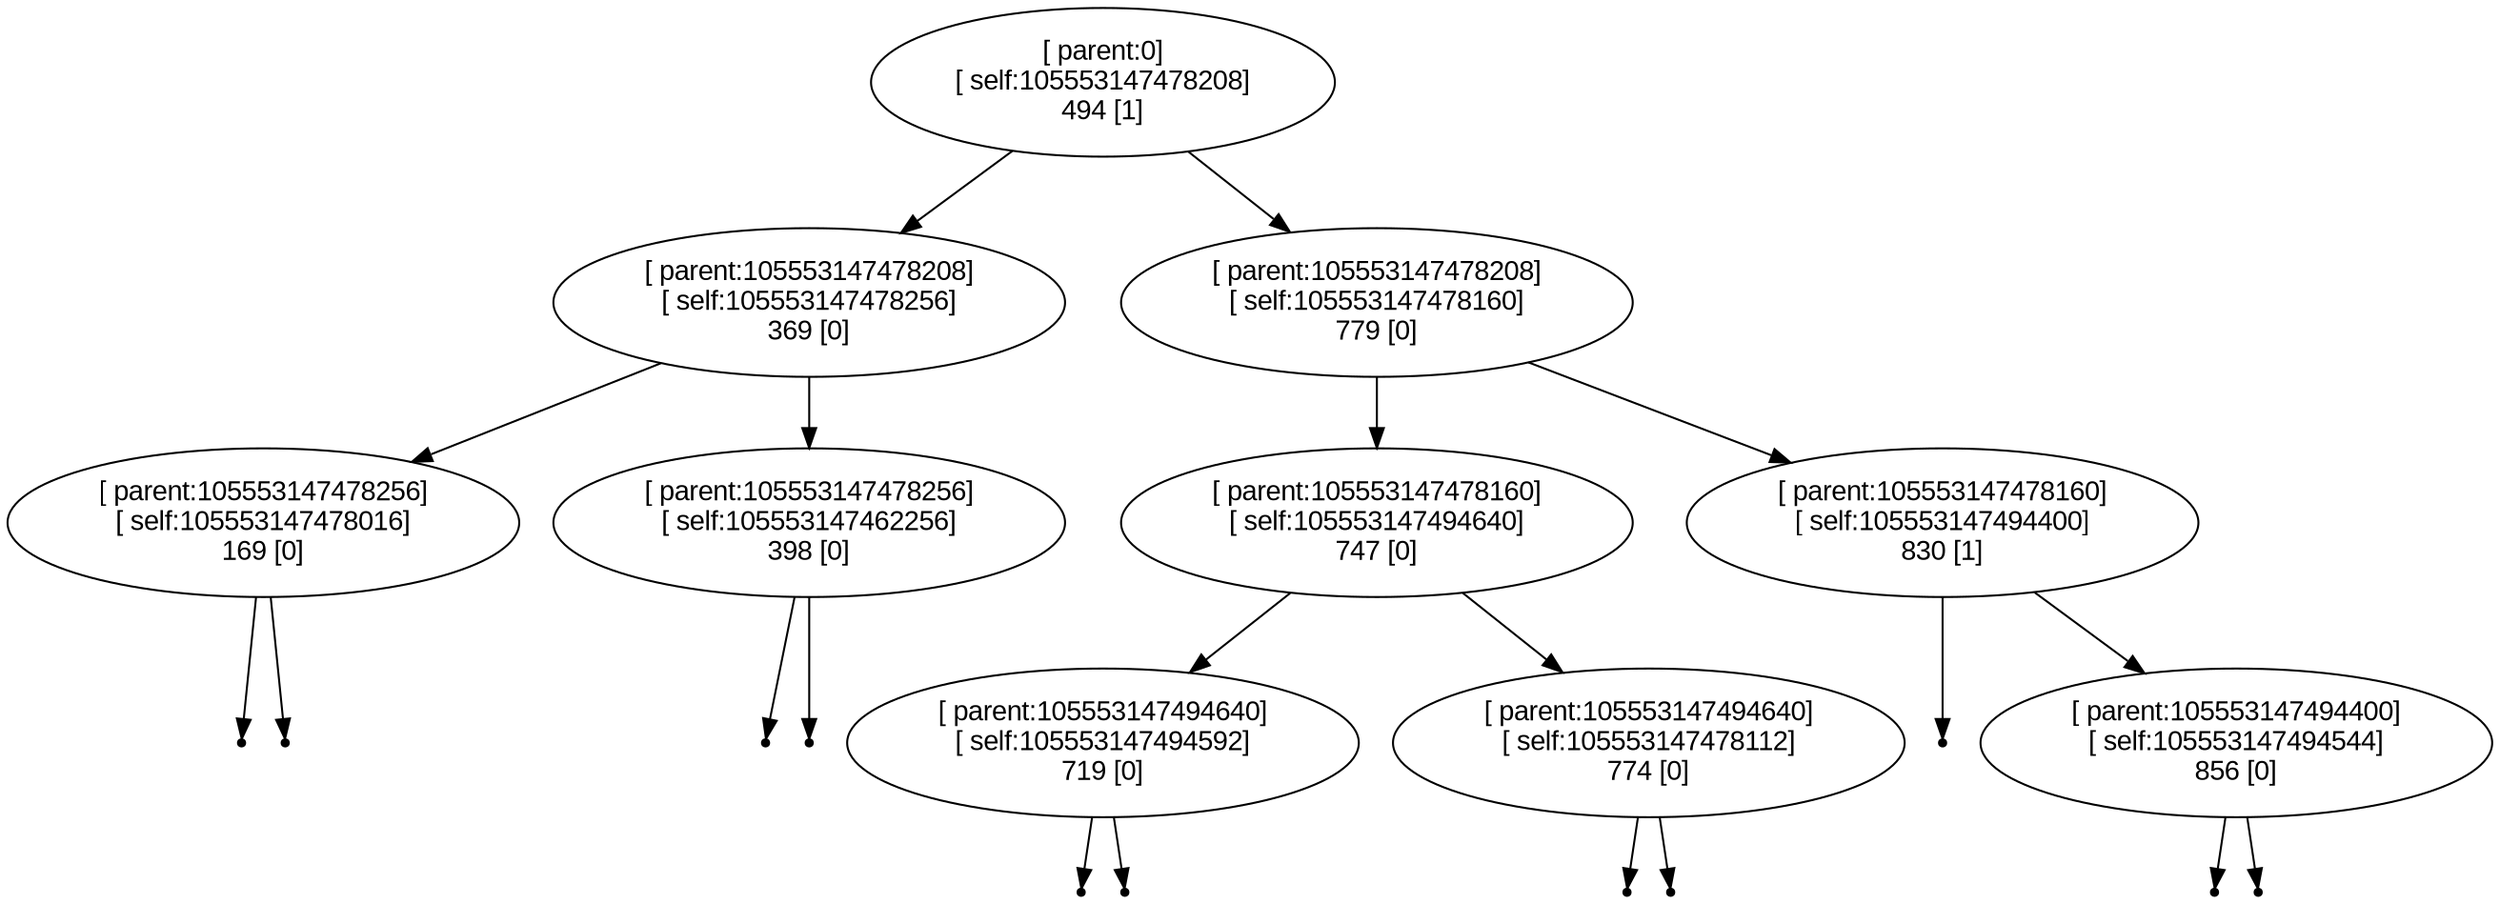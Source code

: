 digraph BST {
    node [fontname="Arial"];
    "[ parent:0]
[ self:105553147478208]
494 [1]" -> "[ parent:105553147478208]
[ self:105553147478256]
369 [0]";
    "[ parent:0]
[ self:105553147478208]
494 [1]" -> "[ parent:105553147478208]
[ self:105553147478160]
779 [0]";
    "[ parent:105553147478208]
[ self:105553147478256]
369 [0]" -> "[ parent:105553147478256]
[ self:105553147478016]
169 [0]";
    "[ parent:105553147478208]
[ self:105553147478256]
369 [0]" -> "[ parent:105553147478256]
[ self:105553147462256]
398 [0]";
    null53 [shape=point];
    "[ parent:105553147478256]
[ self:105553147478016]
169 [0]" -> "null53"
    null54 [shape=point];
    "[ parent:105553147478256]
[ self:105553147478016]
169 [0]" -> "null54"
    null55 [shape=point];
    "[ parent:105553147478256]
[ self:105553147462256]
398 [0]" -> "null55"
    null56 [shape=point];
    "[ parent:105553147478256]
[ self:105553147462256]
398 [0]" -> "null56"
    "[ parent:105553147478208]
[ self:105553147478160]
779 [0]" -> "[ parent:105553147478160]
[ self:105553147494640]
747 [0]";
    "[ parent:105553147478208]
[ self:105553147478160]
779 [0]" -> "[ parent:105553147478160]
[ self:105553147494400]
830 [1]";
    "[ parent:105553147478160]
[ self:105553147494640]
747 [0]" -> "[ parent:105553147494640]
[ self:105553147494592]
719 [0]";
    "[ parent:105553147478160]
[ self:105553147494640]
747 [0]" -> "[ parent:105553147494640]
[ self:105553147478112]
774 [0]";
    null57 [shape=point];
    "[ parent:105553147494640]
[ self:105553147494592]
719 [0]" -> "null57"
    null58 [shape=point];
    "[ parent:105553147494640]
[ self:105553147494592]
719 [0]" -> "null58"
    null59 [shape=point];
    "[ parent:105553147494640]
[ self:105553147478112]
774 [0]" -> "null59"
    null60 [shape=point];
    "[ parent:105553147494640]
[ self:105553147478112]
774 [0]" -> "null60"
    null61 [shape=point];
    "[ parent:105553147478160]
[ self:105553147494400]
830 [1]" -> "null61"
    "[ parent:105553147478160]
[ self:105553147494400]
830 [1]" -> "[ parent:105553147494400]
[ self:105553147494544]
856 [0]";
    null62 [shape=point];
    "[ parent:105553147494400]
[ self:105553147494544]
856 [0]" -> "null62"
    null63 [shape=point];
    "[ parent:105553147494400]
[ self:105553147494544]
856 [0]" -> "null63"
}
